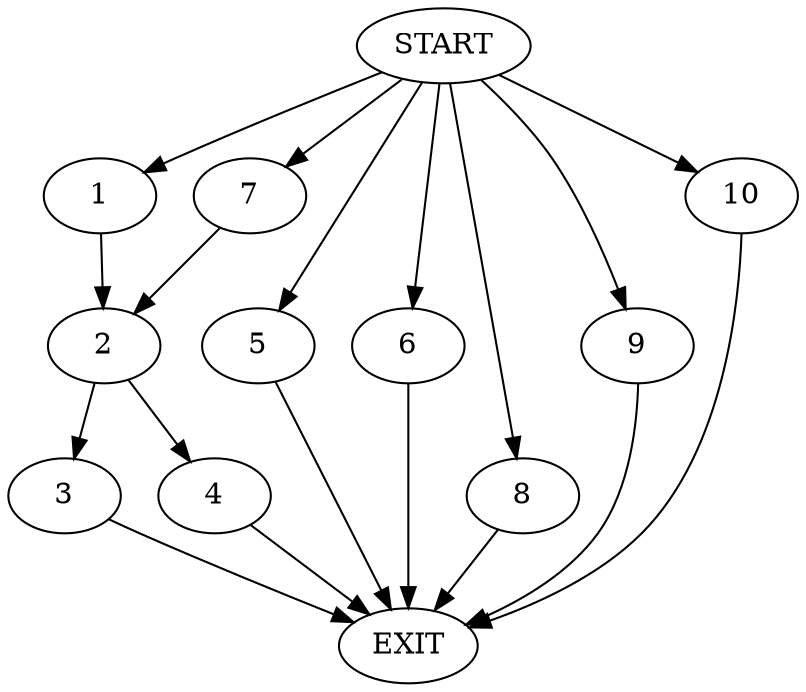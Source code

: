 digraph {
0 [label="START"]
11 [label="EXIT"]
0 -> 1
1 -> 2
2 -> 3
2 -> 4
0 -> 5
5 -> 11
0 -> 6
6 -> 11
4 -> 11
0 -> 7
7 -> 2
3 -> 11
0 -> 8
8 -> 11
0 -> 9
9 -> 11
0 -> 10
10 -> 11
}
